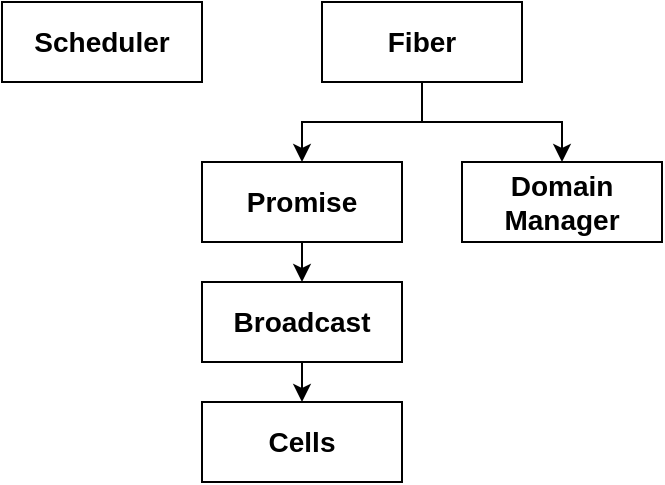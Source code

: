 <mxfile version="23.0.2" type="device">
  <diagram name="Page-1" id="_T175qcXc9xuy4Di4eR1">
    <mxGraphModel dx="1114" dy="573" grid="1" gridSize="10" guides="1" tooltips="1" connect="1" arrows="1" fold="1" page="1" pageScale="1" pageWidth="850" pageHeight="1100" math="0" shadow="0">
      <root>
        <mxCell id="0" />
        <mxCell id="1" parent="0" />
        <mxCell id="P68v6DSQvIz7k56ySDKr-1" value="&lt;div&gt;&lt;font style=&quot;font-size: 14px;&quot;&gt;&lt;b&gt;Scheduler&lt;/b&gt;&lt;/font&gt;&lt;/div&gt;" style="rounded=0;whiteSpace=wrap;html=1;" vertex="1" parent="1">
          <mxGeometry x="70" y="200" width="100" height="40" as="geometry" />
        </mxCell>
        <mxCell id="P68v6DSQvIz7k56ySDKr-10" style="edgeStyle=orthogonalEdgeStyle;rounded=0;orthogonalLoop=1;jettySize=auto;html=1;exitX=0.5;exitY=1;exitDx=0;exitDy=0;entryX=0.5;entryY=0;entryDx=0;entryDy=0;" edge="1" parent="1" source="P68v6DSQvIz7k56ySDKr-2" target="P68v6DSQvIz7k56ySDKr-4">
          <mxGeometry relative="1" as="geometry">
            <Array as="points">
              <mxPoint x="280" y="260" />
              <mxPoint x="220" y="260" />
            </Array>
          </mxGeometry>
        </mxCell>
        <mxCell id="P68v6DSQvIz7k56ySDKr-11" style="edgeStyle=orthogonalEdgeStyle;rounded=0;orthogonalLoop=1;jettySize=auto;html=1;exitX=0.5;exitY=1;exitDx=0;exitDy=0;entryX=0.5;entryY=0;entryDx=0;entryDy=0;" edge="1" parent="1" source="P68v6DSQvIz7k56ySDKr-2" target="P68v6DSQvIz7k56ySDKr-3">
          <mxGeometry relative="1" as="geometry">
            <Array as="points">
              <mxPoint x="280" y="260" />
              <mxPoint x="350" y="260" />
            </Array>
          </mxGeometry>
        </mxCell>
        <mxCell id="P68v6DSQvIz7k56ySDKr-2" value="&lt;font size=&quot;1&quot;&gt;&lt;b style=&quot;font-size: 14px;&quot;&gt;Fiber&lt;/b&gt;&lt;/font&gt;" style="rounded=0;whiteSpace=wrap;html=1;" vertex="1" parent="1">
          <mxGeometry x="230" y="200" width="100" height="40" as="geometry" />
        </mxCell>
        <mxCell id="P68v6DSQvIz7k56ySDKr-3" value="&lt;font size=&quot;1&quot;&gt;&lt;b style=&quot;font-size: 14px;&quot;&gt;Domain Manager&lt;br&gt;&lt;/b&gt;&lt;/font&gt;" style="rounded=0;whiteSpace=wrap;html=1;" vertex="1" parent="1">
          <mxGeometry x="300" y="280" width="100" height="40" as="geometry" />
        </mxCell>
        <mxCell id="P68v6DSQvIz7k56ySDKr-8" style="edgeStyle=orthogonalEdgeStyle;rounded=0;orthogonalLoop=1;jettySize=auto;html=1;exitX=0.5;exitY=1;exitDx=0;exitDy=0;entryX=0.5;entryY=0;entryDx=0;entryDy=0;" edge="1" parent="1" source="P68v6DSQvIz7k56ySDKr-4" target="P68v6DSQvIz7k56ySDKr-5">
          <mxGeometry relative="1" as="geometry" />
        </mxCell>
        <mxCell id="P68v6DSQvIz7k56ySDKr-4" value="&lt;font style=&quot;font-size: 14px;&quot;&gt;&lt;b&gt;Promise&lt;/b&gt;&lt;/font&gt;" style="rounded=0;whiteSpace=wrap;html=1;" vertex="1" parent="1">
          <mxGeometry x="170" y="280" width="100" height="40" as="geometry" />
        </mxCell>
        <mxCell id="P68v6DSQvIz7k56ySDKr-9" style="edgeStyle=orthogonalEdgeStyle;rounded=0;orthogonalLoop=1;jettySize=auto;html=1;exitX=0.5;exitY=1;exitDx=0;exitDy=0;entryX=0.5;entryY=0;entryDx=0;entryDy=0;" edge="1" parent="1" source="P68v6DSQvIz7k56ySDKr-5" target="P68v6DSQvIz7k56ySDKr-6">
          <mxGeometry relative="1" as="geometry" />
        </mxCell>
        <mxCell id="P68v6DSQvIz7k56ySDKr-5" value="&lt;font style=&quot;font-size: 14px;&quot;&gt;&lt;b&gt;Broadcast&lt;/b&gt;&lt;/font&gt;" style="rounded=0;whiteSpace=wrap;html=1;" vertex="1" parent="1">
          <mxGeometry x="170" y="340" width="100" height="40" as="geometry" />
        </mxCell>
        <mxCell id="P68v6DSQvIz7k56ySDKr-6" value="&lt;font style=&quot;font-size: 14px;&quot;&gt;&lt;b&gt;Cells&lt;/b&gt;&lt;/font&gt;" style="rounded=0;whiteSpace=wrap;html=1;" vertex="1" parent="1">
          <mxGeometry x="170" y="400" width="100" height="40" as="geometry" />
        </mxCell>
      </root>
    </mxGraphModel>
  </diagram>
</mxfile>

